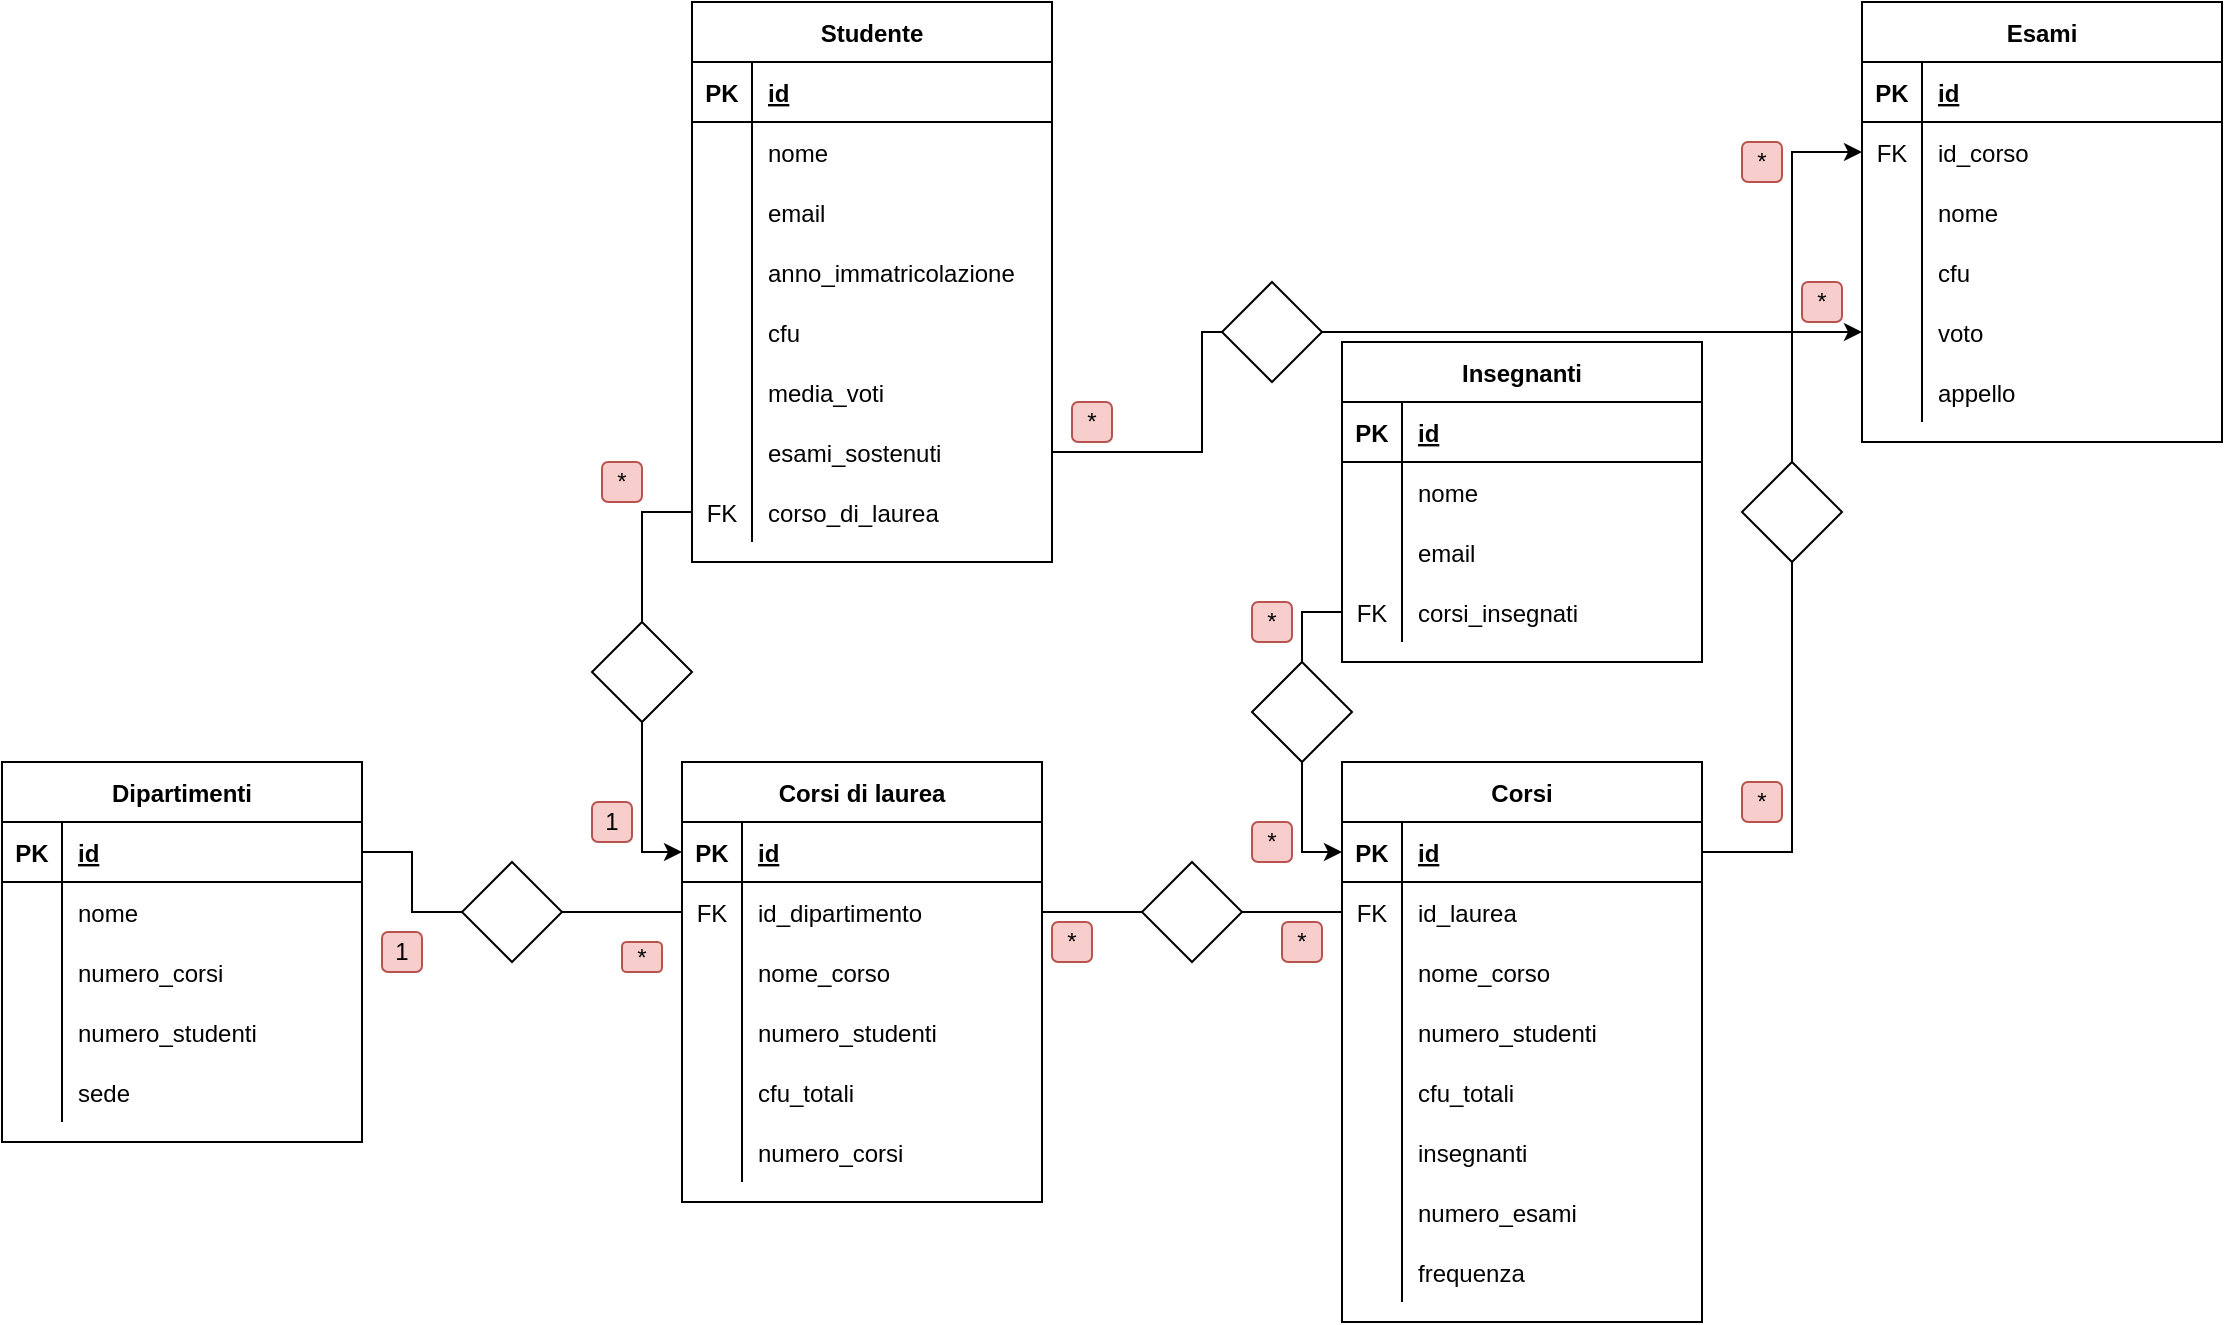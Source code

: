 <mxfile version="14.6.13" type="device"><diagram id="R2lEEEUBdFMjLlhIrx00" name="Page-1"><mxGraphModel dx="2066" dy="1265" grid="1" gridSize="10" guides="1" tooltips="1" connect="1" arrows="1" fold="1" page="1" pageScale="1" pageWidth="1169" pageHeight="827" math="0" shadow="0" extFonts="Permanent Marker^https://fonts.googleapis.com/css?family=Permanent+Marker"><root><mxCell id="0"/><mxCell id="1" parent="0"/><mxCell id="uFC1bLopM9j3hUuW_QKF-1" value="Dipartimenti" style="shape=table;startSize=30;container=1;collapsible=1;childLayout=tableLayout;fixedRows=1;rowLines=0;fontStyle=1;align=center;resizeLast=1;flipH=1;" vertex="1" parent="1"><mxGeometry x="40" y="400" width="180" height="190" as="geometry"/></mxCell><mxCell id="uFC1bLopM9j3hUuW_QKF-2" value="" style="shape=partialRectangle;collapsible=0;dropTarget=0;pointerEvents=0;fillColor=none;top=0;left=0;bottom=1;right=0;points=[[0,0.5],[1,0.5]];portConstraint=eastwest;" vertex="1" parent="uFC1bLopM9j3hUuW_QKF-1"><mxGeometry y="30" width="180" height="30" as="geometry"/></mxCell><mxCell id="uFC1bLopM9j3hUuW_QKF-3" value="PK" style="shape=partialRectangle;connectable=0;fillColor=none;top=0;left=0;bottom=0;right=0;fontStyle=1;overflow=hidden;" vertex="1" parent="uFC1bLopM9j3hUuW_QKF-2"><mxGeometry width="30" height="30" as="geometry"/></mxCell><mxCell id="uFC1bLopM9j3hUuW_QKF-4" value="id" style="shape=partialRectangle;connectable=0;fillColor=none;top=0;left=0;bottom=0;right=0;align=left;spacingLeft=6;fontStyle=5;overflow=hidden;" vertex="1" parent="uFC1bLopM9j3hUuW_QKF-2"><mxGeometry x="30" width="150" height="30" as="geometry"/></mxCell><mxCell id="uFC1bLopM9j3hUuW_QKF-5" value="" style="shape=partialRectangle;collapsible=0;dropTarget=0;pointerEvents=0;fillColor=none;top=0;left=0;bottom=0;right=0;points=[[0,0.5],[1,0.5]];portConstraint=eastwest;" vertex="1" parent="uFC1bLopM9j3hUuW_QKF-1"><mxGeometry y="60" width="180" height="30" as="geometry"/></mxCell><mxCell id="uFC1bLopM9j3hUuW_QKF-6" value="" style="shape=partialRectangle;connectable=0;fillColor=none;top=0;left=0;bottom=0;right=0;editable=1;overflow=hidden;" vertex="1" parent="uFC1bLopM9j3hUuW_QKF-5"><mxGeometry width="30" height="30" as="geometry"/></mxCell><mxCell id="uFC1bLopM9j3hUuW_QKF-7" value="nome" style="shape=partialRectangle;connectable=0;fillColor=none;top=0;left=0;bottom=0;right=0;align=left;spacingLeft=6;overflow=hidden;" vertex="1" parent="uFC1bLopM9j3hUuW_QKF-5"><mxGeometry x="30" width="150" height="30" as="geometry"/></mxCell><mxCell id="uFC1bLopM9j3hUuW_QKF-8" value="" style="shape=partialRectangle;collapsible=0;dropTarget=0;pointerEvents=0;fillColor=none;top=0;left=0;bottom=0;right=0;points=[[0,0.5],[1,0.5]];portConstraint=eastwest;" vertex="1" parent="uFC1bLopM9j3hUuW_QKF-1"><mxGeometry y="90" width="180" height="30" as="geometry"/></mxCell><mxCell id="uFC1bLopM9j3hUuW_QKF-9" value="" style="shape=partialRectangle;connectable=0;fillColor=none;top=0;left=0;bottom=0;right=0;editable=1;overflow=hidden;" vertex="1" parent="uFC1bLopM9j3hUuW_QKF-8"><mxGeometry width="30" height="30" as="geometry"/></mxCell><mxCell id="uFC1bLopM9j3hUuW_QKF-10" value="numero_corsi" style="shape=partialRectangle;connectable=0;fillColor=none;top=0;left=0;bottom=0;right=0;align=left;spacingLeft=6;overflow=hidden;" vertex="1" parent="uFC1bLopM9j3hUuW_QKF-8"><mxGeometry x="30" width="150" height="30" as="geometry"/></mxCell><mxCell id="uFC1bLopM9j3hUuW_QKF-11" value="" style="shape=partialRectangle;collapsible=0;dropTarget=0;pointerEvents=0;fillColor=none;top=0;left=0;bottom=0;right=0;points=[[0,0.5],[1,0.5]];portConstraint=eastwest;" vertex="1" parent="uFC1bLopM9j3hUuW_QKF-1"><mxGeometry y="120" width="180" height="30" as="geometry"/></mxCell><mxCell id="uFC1bLopM9j3hUuW_QKF-12" value="" style="shape=partialRectangle;connectable=0;fillColor=none;top=0;left=0;bottom=0;right=0;editable=1;overflow=hidden;" vertex="1" parent="uFC1bLopM9j3hUuW_QKF-11"><mxGeometry width="30" height="30" as="geometry"/></mxCell><mxCell id="uFC1bLopM9j3hUuW_QKF-13" value="numero_studenti" style="shape=partialRectangle;connectable=0;fillColor=none;top=0;left=0;bottom=0;right=0;align=left;spacingLeft=6;overflow=hidden;" vertex="1" parent="uFC1bLopM9j3hUuW_QKF-11"><mxGeometry x="30" width="150" height="30" as="geometry"/></mxCell><mxCell id="uFC1bLopM9j3hUuW_QKF-43" value="" style="shape=partialRectangle;collapsible=0;dropTarget=0;pointerEvents=0;fillColor=none;top=0;left=0;bottom=0;right=0;points=[[0,0.5],[1,0.5]];portConstraint=eastwest;" vertex="1" parent="uFC1bLopM9j3hUuW_QKF-1"><mxGeometry y="150" width="180" height="30" as="geometry"/></mxCell><mxCell id="uFC1bLopM9j3hUuW_QKF-44" value="" style="shape=partialRectangle;connectable=0;fillColor=none;top=0;left=0;bottom=0;right=0;editable=1;overflow=hidden;" vertex="1" parent="uFC1bLopM9j3hUuW_QKF-43"><mxGeometry width="30" height="30" as="geometry"/></mxCell><mxCell id="uFC1bLopM9j3hUuW_QKF-45" value="sede" style="shape=partialRectangle;connectable=0;fillColor=none;top=0;left=0;bottom=0;right=0;align=left;spacingLeft=6;overflow=hidden;" vertex="1" parent="uFC1bLopM9j3hUuW_QKF-43"><mxGeometry x="30" width="150" height="30" as="geometry"/></mxCell><mxCell id="uFC1bLopM9j3hUuW_QKF-14" value="Corsi di laurea" style="shape=table;startSize=30;container=1;collapsible=1;childLayout=tableLayout;fixedRows=1;rowLines=0;fontStyle=1;align=center;resizeLast=1;" vertex="1" parent="1"><mxGeometry x="380" y="400" width="180" height="220" as="geometry"/></mxCell><mxCell id="uFC1bLopM9j3hUuW_QKF-15" value="" style="shape=partialRectangle;collapsible=0;dropTarget=0;pointerEvents=0;fillColor=none;top=0;left=0;bottom=1;right=0;points=[[0,0.5],[1,0.5]];portConstraint=eastwest;" vertex="1" parent="uFC1bLopM9j3hUuW_QKF-14"><mxGeometry y="30" width="180" height="30" as="geometry"/></mxCell><mxCell id="uFC1bLopM9j3hUuW_QKF-16" value="PK" style="shape=partialRectangle;connectable=0;fillColor=none;top=0;left=0;bottom=0;right=0;fontStyle=1;overflow=hidden;" vertex="1" parent="uFC1bLopM9j3hUuW_QKF-15"><mxGeometry width="30" height="30" as="geometry"/></mxCell><mxCell id="uFC1bLopM9j3hUuW_QKF-17" value="id" style="shape=partialRectangle;connectable=0;fillColor=none;top=0;left=0;bottom=0;right=0;align=left;spacingLeft=6;fontStyle=5;overflow=hidden;" vertex="1" parent="uFC1bLopM9j3hUuW_QKF-15"><mxGeometry x="30" width="150" height="30" as="geometry"/></mxCell><mxCell id="uFC1bLopM9j3hUuW_QKF-18" value="" style="shape=partialRectangle;collapsible=0;dropTarget=0;pointerEvents=0;fillColor=none;top=0;left=0;bottom=0;right=0;points=[[0,0.5],[1,0.5]];portConstraint=eastwest;" vertex="1" parent="uFC1bLopM9j3hUuW_QKF-14"><mxGeometry y="60" width="180" height="30" as="geometry"/></mxCell><mxCell id="uFC1bLopM9j3hUuW_QKF-19" value="FK" style="shape=partialRectangle;connectable=0;fillColor=none;top=0;left=0;bottom=0;right=0;editable=1;overflow=hidden;" vertex="1" parent="uFC1bLopM9j3hUuW_QKF-18"><mxGeometry width="30" height="30" as="geometry"/></mxCell><mxCell id="uFC1bLopM9j3hUuW_QKF-20" value="id_dipartimento" style="shape=partialRectangle;connectable=0;fillColor=none;top=0;left=0;bottom=0;right=0;align=left;spacingLeft=6;overflow=hidden;" vertex="1" parent="uFC1bLopM9j3hUuW_QKF-18"><mxGeometry x="30" width="150" height="30" as="geometry"/></mxCell><mxCell id="uFC1bLopM9j3hUuW_QKF-21" value="" style="shape=partialRectangle;collapsible=0;dropTarget=0;pointerEvents=0;fillColor=none;top=0;left=0;bottom=0;right=0;points=[[0,0.5],[1,0.5]];portConstraint=eastwest;" vertex="1" parent="uFC1bLopM9j3hUuW_QKF-14"><mxGeometry y="90" width="180" height="30" as="geometry"/></mxCell><mxCell id="uFC1bLopM9j3hUuW_QKF-22" value="" style="shape=partialRectangle;connectable=0;fillColor=none;top=0;left=0;bottom=0;right=0;editable=1;overflow=hidden;" vertex="1" parent="uFC1bLopM9j3hUuW_QKF-21"><mxGeometry width="30" height="30" as="geometry"/></mxCell><mxCell id="uFC1bLopM9j3hUuW_QKF-23" value="nome_corso" style="shape=partialRectangle;connectable=0;fillColor=none;top=0;left=0;bottom=0;right=0;align=left;spacingLeft=6;overflow=hidden;" vertex="1" parent="uFC1bLopM9j3hUuW_QKF-21"><mxGeometry x="30" width="150" height="30" as="geometry"/></mxCell><mxCell id="uFC1bLopM9j3hUuW_QKF-24" value="" style="shape=partialRectangle;collapsible=0;dropTarget=0;pointerEvents=0;fillColor=none;top=0;left=0;bottom=0;right=0;points=[[0,0.5],[1,0.5]];portConstraint=eastwest;" vertex="1" parent="uFC1bLopM9j3hUuW_QKF-14"><mxGeometry y="120" width="180" height="30" as="geometry"/></mxCell><mxCell id="uFC1bLopM9j3hUuW_QKF-25" value="" style="shape=partialRectangle;connectable=0;fillColor=none;top=0;left=0;bottom=0;right=0;editable=1;overflow=hidden;" vertex="1" parent="uFC1bLopM9j3hUuW_QKF-24"><mxGeometry width="30" height="30" as="geometry"/></mxCell><mxCell id="uFC1bLopM9j3hUuW_QKF-26" value="numero_studenti" style="shape=partialRectangle;connectable=0;fillColor=none;top=0;left=0;bottom=0;right=0;align=left;spacingLeft=6;overflow=hidden;" vertex="1" parent="uFC1bLopM9j3hUuW_QKF-24"><mxGeometry x="30" width="150" height="30" as="geometry"/></mxCell><mxCell id="uFC1bLopM9j3hUuW_QKF-46" value="" style="shape=partialRectangle;collapsible=0;dropTarget=0;pointerEvents=0;fillColor=none;top=0;left=0;bottom=0;right=0;points=[[0,0.5],[1,0.5]];portConstraint=eastwest;" vertex="1" parent="uFC1bLopM9j3hUuW_QKF-14"><mxGeometry y="150" width="180" height="30" as="geometry"/></mxCell><mxCell id="uFC1bLopM9j3hUuW_QKF-47" value="" style="shape=partialRectangle;connectable=0;fillColor=none;top=0;left=0;bottom=0;right=0;editable=1;overflow=hidden;" vertex="1" parent="uFC1bLopM9j3hUuW_QKF-46"><mxGeometry width="30" height="30" as="geometry"/></mxCell><mxCell id="uFC1bLopM9j3hUuW_QKF-48" value="cfu_totali" style="shape=partialRectangle;connectable=0;fillColor=none;top=0;left=0;bottom=0;right=0;align=left;spacingLeft=6;overflow=hidden;" vertex="1" parent="uFC1bLopM9j3hUuW_QKF-46"><mxGeometry x="30" width="150" height="30" as="geometry"/></mxCell><mxCell id="uFC1bLopM9j3hUuW_QKF-49" value="" style="shape=partialRectangle;collapsible=0;dropTarget=0;pointerEvents=0;fillColor=none;top=0;left=0;bottom=0;right=0;points=[[0,0.5],[1,0.5]];portConstraint=eastwest;" vertex="1" parent="uFC1bLopM9j3hUuW_QKF-14"><mxGeometry y="180" width="180" height="30" as="geometry"/></mxCell><mxCell id="uFC1bLopM9j3hUuW_QKF-50" value="" style="shape=partialRectangle;connectable=0;fillColor=none;top=0;left=0;bottom=0;right=0;editable=1;overflow=hidden;" vertex="1" parent="uFC1bLopM9j3hUuW_QKF-49"><mxGeometry width="30" height="30" as="geometry"/></mxCell><mxCell id="uFC1bLopM9j3hUuW_QKF-51" value="numero_corsi" style="shape=partialRectangle;connectable=0;fillColor=none;top=0;left=0;bottom=0;right=0;align=left;spacingLeft=6;overflow=hidden;" vertex="1" parent="uFC1bLopM9j3hUuW_QKF-49"><mxGeometry x="30" width="150" height="30" as="geometry"/></mxCell><mxCell id="uFC1bLopM9j3hUuW_QKF-53" value="" style="rhombus;whiteSpace=wrap;html=1;" vertex="1" parent="1"><mxGeometry x="270" y="450" width="50" height="50" as="geometry"/></mxCell><mxCell id="uFC1bLopM9j3hUuW_QKF-54" value="" style="edgeStyle=orthogonalEdgeStyle;rounded=0;orthogonalLoop=1;jettySize=auto;html=1;entryX=0;entryY=0.5;entryDx=0;entryDy=0;endArrow=none;" edge="1" parent="1" source="uFC1bLopM9j3hUuW_QKF-2" target="uFC1bLopM9j3hUuW_QKF-53"><mxGeometry relative="1" as="geometry"><mxPoint x="220" y="445" as="sourcePoint"/><mxPoint x="380" y="475" as="targetPoint"/></mxGeometry></mxCell><mxCell id="uFC1bLopM9j3hUuW_QKF-55" value="1" style="rounded=1;whiteSpace=wrap;html=1;fillColor=#f8cecc;strokeColor=#b85450;" vertex="1" parent="1"><mxGeometry x="230" y="485" width="20" height="20" as="geometry"/></mxCell><mxCell id="uFC1bLopM9j3hUuW_QKF-56" value="*" style="rounded=1;whiteSpace=wrap;html=1;fillColor=#f8cecc;strokeColor=#b85450;" vertex="1" parent="1"><mxGeometry x="350" y="490" width="20" height="15" as="geometry"/></mxCell><mxCell id="uFC1bLopM9j3hUuW_QKF-59" value="" style="endArrow=none;html=1;entryX=0;entryY=0.5;entryDx=0;entryDy=0;" edge="1" parent="1" source="uFC1bLopM9j3hUuW_QKF-53" target="uFC1bLopM9j3hUuW_QKF-18"><mxGeometry width="50" height="50" relative="1" as="geometry"><mxPoint x="320" y="530" as="sourcePoint"/><mxPoint x="370" y="480" as="targetPoint"/></mxGeometry></mxCell><mxCell id="uFC1bLopM9j3hUuW_QKF-62" value="Corsi" style="shape=table;startSize=30;container=1;collapsible=1;childLayout=tableLayout;fixedRows=1;rowLines=0;fontStyle=1;align=center;resizeLast=1;" vertex="1" parent="1"><mxGeometry x="710" y="400" width="180" height="280" as="geometry"/></mxCell><mxCell id="uFC1bLopM9j3hUuW_QKF-63" value="" style="shape=partialRectangle;collapsible=0;dropTarget=0;pointerEvents=0;fillColor=none;top=0;left=0;bottom=1;right=0;points=[[0,0.5],[1,0.5]];portConstraint=eastwest;" vertex="1" parent="uFC1bLopM9j3hUuW_QKF-62"><mxGeometry y="30" width="180" height="30" as="geometry"/></mxCell><mxCell id="uFC1bLopM9j3hUuW_QKF-64" value="PK" style="shape=partialRectangle;connectable=0;fillColor=none;top=0;left=0;bottom=0;right=0;fontStyle=1;overflow=hidden;" vertex="1" parent="uFC1bLopM9j3hUuW_QKF-63"><mxGeometry width="30" height="30" as="geometry"/></mxCell><mxCell id="uFC1bLopM9j3hUuW_QKF-65" value="id" style="shape=partialRectangle;connectable=0;fillColor=none;top=0;left=0;bottom=0;right=0;align=left;spacingLeft=6;fontStyle=5;overflow=hidden;" vertex="1" parent="uFC1bLopM9j3hUuW_QKF-63"><mxGeometry x="30" width="150" height="30" as="geometry"/></mxCell><mxCell id="uFC1bLopM9j3hUuW_QKF-66" value="" style="shape=partialRectangle;collapsible=0;dropTarget=0;pointerEvents=0;fillColor=none;top=0;left=0;bottom=0;right=0;points=[[0,0.5],[1,0.5]];portConstraint=eastwest;" vertex="1" parent="uFC1bLopM9j3hUuW_QKF-62"><mxGeometry y="60" width="180" height="30" as="geometry"/></mxCell><mxCell id="uFC1bLopM9j3hUuW_QKF-67" value="FK" style="shape=partialRectangle;connectable=0;fillColor=none;top=0;left=0;bottom=0;right=0;editable=1;overflow=hidden;" vertex="1" parent="uFC1bLopM9j3hUuW_QKF-66"><mxGeometry width="30" height="30" as="geometry"/></mxCell><mxCell id="uFC1bLopM9j3hUuW_QKF-68" value="id_laurea" style="shape=partialRectangle;connectable=0;fillColor=none;top=0;left=0;bottom=0;right=0;align=left;spacingLeft=6;overflow=hidden;" vertex="1" parent="uFC1bLopM9j3hUuW_QKF-66"><mxGeometry x="30" width="150" height="30" as="geometry"/></mxCell><mxCell id="uFC1bLopM9j3hUuW_QKF-69" value="" style="shape=partialRectangle;collapsible=0;dropTarget=0;pointerEvents=0;fillColor=none;top=0;left=0;bottom=0;right=0;points=[[0,0.5],[1,0.5]];portConstraint=eastwest;" vertex="1" parent="uFC1bLopM9j3hUuW_QKF-62"><mxGeometry y="90" width="180" height="30" as="geometry"/></mxCell><mxCell id="uFC1bLopM9j3hUuW_QKF-70" value="" style="shape=partialRectangle;connectable=0;fillColor=none;top=0;left=0;bottom=0;right=0;editable=1;overflow=hidden;" vertex="1" parent="uFC1bLopM9j3hUuW_QKF-69"><mxGeometry width="30" height="30" as="geometry"/></mxCell><mxCell id="uFC1bLopM9j3hUuW_QKF-71" value="nome_corso" style="shape=partialRectangle;connectable=0;fillColor=none;top=0;left=0;bottom=0;right=0;align=left;spacingLeft=6;overflow=hidden;" vertex="1" parent="uFC1bLopM9j3hUuW_QKF-69"><mxGeometry x="30" width="150" height="30" as="geometry"/></mxCell><mxCell id="uFC1bLopM9j3hUuW_QKF-72" value="" style="shape=partialRectangle;collapsible=0;dropTarget=0;pointerEvents=0;fillColor=none;top=0;left=0;bottom=0;right=0;points=[[0,0.5],[1,0.5]];portConstraint=eastwest;" vertex="1" parent="uFC1bLopM9j3hUuW_QKF-62"><mxGeometry y="120" width="180" height="30" as="geometry"/></mxCell><mxCell id="uFC1bLopM9j3hUuW_QKF-73" value="" style="shape=partialRectangle;connectable=0;fillColor=none;top=0;left=0;bottom=0;right=0;editable=1;overflow=hidden;" vertex="1" parent="uFC1bLopM9j3hUuW_QKF-72"><mxGeometry width="30" height="30" as="geometry"/></mxCell><mxCell id="uFC1bLopM9j3hUuW_QKF-74" value="numero_studenti" style="shape=partialRectangle;connectable=0;fillColor=none;top=0;left=0;bottom=0;right=0;align=left;spacingLeft=6;overflow=hidden;" vertex="1" parent="uFC1bLopM9j3hUuW_QKF-72"><mxGeometry x="30" width="150" height="30" as="geometry"/></mxCell><mxCell id="uFC1bLopM9j3hUuW_QKF-75" value="" style="shape=partialRectangle;collapsible=0;dropTarget=0;pointerEvents=0;fillColor=none;top=0;left=0;bottom=0;right=0;points=[[0,0.5],[1,0.5]];portConstraint=eastwest;" vertex="1" parent="uFC1bLopM9j3hUuW_QKF-62"><mxGeometry y="150" width="180" height="30" as="geometry"/></mxCell><mxCell id="uFC1bLopM9j3hUuW_QKF-76" value="" style="shape=partialRectangle;connectable=0;fillColor=none;top=0;left=0;bottom=0;right=0;editable=1;overflow=hidden;" vertex="1" parent="uFC1bLopM9j3hUuW_QKF-75"><mxGeometry width="30" height="30" as="geometry"/></mxCell><mxCell id="uFC1bLopM9j3hUuW_QKF-77" value="cfu_totali" style="shape=partialRectangle;connectable=0;fillColor=none;top=0;left=0;bottom=0;right=0;align=left;spacingLeft=6;overflow=hidden;" vertex="1" parent="uFC1bLopM9j3hUuW_QKF-75"><mxGeometry x="30" width="150" height="30" as="geometry"/></mxCell><mxCell id="uFC1bLopM9j3hUuW_QKF-81" value="" style="shape=partialRectangle;collapsible=0;dropTarget=0;pointerEvents=0;fillColor=none;top=0;left=0;bottom=0;right=0;points=[[0,0.5],[1,0.5]];portConstraint=eastwest;" vertex="1" parent="uFC1bLopM9j3hUuW_QKF-62"><mxGeometry y="180" width="180" height="30" as="geometry"/></mxCell><mxCell id="uFC1bLopM9j3hUuW_QKF-82" value="" style="shape=partialRectangle;connectable=0;fillColor=none;top=0;left=0;bottom=0;right=0;editable=1;overflow=hidden;" vertex="1" parent="uFC1bLopM9j3hUuW_QKF-81"><mxGeometry width="30" height="30" as="geometry"/></mxCell><mxCell id="uFC1bLopM9j3hUuW_QKF-83" value="insegnanti" style="shape=partialRectangle;connectable=0;fillColor=none;top=0;left=0;bottom=0;right=0;align=left;spacingLeft=6;overflow=hidden;" vertex="1" parent="uFC1bLopM9j3hUuW_QKF-81"><mxGeometry x="30" width="150" height="30" as="geometry"/></mxCell><mxCell id="uFC1bLopM9j3hUuW_QKF-84" value="" style="shape=partialRectangle;collapsible=0;dropTarget=0;pointerEvents=0;fillColor=none;top=0;left=0;bottom=0;right=0;points=[[0,0.5],[1,0.5]];portConstraint=eastwest;" vertex="1" parent="uFC1bLopM9j3hUuW_QKF-62"><mxGeometry y="210" width="180" height="30" as="geometry"/></mxCell><mxCell id="uFC1bLopM9j3hUuW_QKF-85" value="" style="shape=partialRectangle;connectable=0;fillColor=none;top=0;left=0;bottom=0;right=0;editable=1;overflow=hidden;" vertex="1" parent="uFC1bLopM9j3hUuW_QKF-84"><mxGeometry width="30" height="30" as="geometry"/></mxCell><mxCell id="uFC1bLopM9j3hUuW_QKF-86" value="numero_esami" style="shape=partialRectangle;connectable=0;fillColor=none;top=0;left=0;bottom=0;right=0;align=left;spacingLeft=6;overflow=hidden;" vertex="1" parent="uFC1bLopM9j3hUuW_QKF-84"><mxGeometry x="30" width="150" height="30" as="geometry"/></mxCell><mxCell id="uFC1bLopM9j3hUuW_QKF-87" value="" style="shape=partialRectangle;collapsible=0;dropTarget=0;pointerEvents=0;fillColor=none;top=0;left=0;bottom=0;right=0;points=[[0,0.5],[1,0.5]];portConstraint=eastwest;" vertex="1" parent="uFC1bLopM9j3hUuW_QKF-62"><mxGeometry y="240" width="180" height="30" as="geometry"/></mxCell><mxCell id="uFC1bLopM9j3hUuW_QKF-88" value="" style="shape=partialRectangle;connectable=0;fillColor=none;top=0;left=0;bottom=0;right=0;editable=1;overflow=hidden;" vertex="1" parent="uFC1bLopM9j3hUuW_QKF-87"><mxGeometry width="30" height="30" as="geometry"/></mxCell><mxCell id="uFC1bLopM9j3hUuW_QKF-89" value="frequenza" style="shape=partialRectangle;connectable=0;fillColor=none;top=0;left=0;bottom=0;right=0;align=left;spacingLeft=6;overflow=hidden;" vertex="1" parent="uFC1bLopM9j3hUuW_QKF-87"><mxGeometry x="30" width="150" height="30" as="geometry"/></mxCell><mxCell id="uFC1bLopM9j3hUuW_QKF-94" value="" style="endArrow=none;html=1;entryX=0;entryY=0.5;entryDx=0;entryDy=0;exitX=1;exitY=0.5;exitDx=0;exitDy=0;startArrow=none;" edge="1" parent="1" source="uFC1bLopM9j3hUuW_QKF-93" target="uFC1bLopM9j3hUuW_QKF-66"><mxGeometry width="50" height="50" relative="1" as="geometry"><mxPoint x="560" y="480" as="sourcePoint"/><mxPoint x="610" y="430" as="targetPoint"/></mxGeometry></mxCell><mxCell id="uFC1bLopM9j3hUuW_QKF-93" value="" style="rhombus;whiteSpace=wrap;html=1;" vertex="1" parent="1"><mxGeometry x="610" y="450" width="50" height="50" as="geometry"/></mxCell><mxCell id="uFC1bLopM9j3hUuW_QKF-95" value="" style="endArrow=none;html=1;entryX=0;entryY=0.5;entryDx=0;entryDy=0;exitX=1;exitY=0.5;exitDx=0;exitDy=0;" edge="1" parent="1" source="uFC1bLopM9j3hUuW_QKF-18" target="uFC1bLopM9j3hUuW_QKF-93"><mxGeometry width="50" height="50" relative="1" as="geometry"><mxPoint x="560" y="475" as="sourcePoint"/><mxPoint x="710" y="475" as="targetPoint"/></mxGeometry></mxCell><mxCell id="uFC1bLopM9j3hUuW_QKF-97" value="*" style="rounded=1;whiteSpace=wrap;html=1;fillColor=#f8cecc;strokeColor=#b85450;" vertex="1" parent="1"><mxGeometry x="680" y="480" width="20" height="20" as="geometry"/></mxCell><mxCell id="uFC1bLopM9j3hUuW_QKF-99" value="*" style="rounded=1;whiteSpace=wrap;html=1;fillColor=#f8cecc;strokeColor=#b85450;" vertex="1" parent="1"><mxGeometry x="565" y="480" width="20" height="20" as="geometry"/></mxCell><mxCell id="uFC1bLopM9j3hUuW_QKF-100" value="Studente" style="shape=table;startSize=30;container=1;collapsible=1;childLayout=tableLayout;fixedRows=1;rowLines=0;fontStyle=1;align=center;resizeLast=1;rounded=1;arcSize=0;" vertex="1" parent="1"><mxGeometry x="385" y="20" width="180" height="280" as="geometry"/></mxCell><mxCell id="uFC1bLopM9j3hUuW_QKF-101" value="" style="shape=partialRectangle;collapsible=0;dropTarget=0;pointerEvents=0;fillColor=none;top=0;left=0;bottom=1;right=0;points=[[0,0.5],[1,0.5]];portConstraint=eastwest;" vertex="1" parent="uFC1bLopM9j3hUuW_QKF-100"><mxGeometry y="30" width="180" height="30" as="geometry"/></mxCell><mxCell id="uFC1bLopM9j3hUuW_QKF-102" value="PK" style="shape=partialRectangle;connectable=0;fillColor=none;top=0;left=0;bottom=0;right=0;fontStyle=1;overflow=hidden;" vertex="1" parent="uFC1bLopM9j3hUuW_QKF-101"><mxGeometry width="30" height="30" as="geometry"/></mxCell><mxCell id="uFC1bLopM9j3hUuW_QKF-103" value="id" style="shape=partialRectangle;connectable=0;fillColor=none;top=0;left=0;bottom=0;right=0;align=left;spacingLeft=6;fontStyle=5;overflow=hidden;" vertex="1" parent="uFC1bLopM9j3hUuW_QKF-101"><mxGeometry x="30" width="150" height="30" as="geometry"/></mxCell><mxCell id="uFC1bLopM9j3hUuW_QKF-104" value="" style="shape=partialRectangle;collapsible=0;dropTarget=0;pointerEvents=0;fillColor=none;top=0;left=0;bottom=0;right=0;points=[[0,0.5],[1,0.5]];portConstraint=eastwest;" vertex="1" parent="uFC1bLopM9j3hUuW_QKF-100"><mxGeometry y="60" width="180" height="30" as="geometry"/></mxCell><mxCell id="uFC1bLopM9j3hUuW_QKF-105" value="" style="shape=partialRectangle;connectable=0;fillColor=none;top=0;left=0;bottom=0;right=0;editable=1;overflow=hidden;" vertex="1" parent="uFC1bLopM9j3hUuW_QKF-104"><mxGeometry width="30" height="30" as="geometry"/></mxCell><mxCell id="uFC1bLopM9j3hUuW_QKF-106" value="nome" style="shape=partialRectangle;connectable=0;fillColor=none;top=0;left=0;bottom=0;right=0;align=left;spacingLeft=6;overflow=hidden;" vertex="1" parent="uFC1bLopM9j3hUuW_QKF-104"><mxGeometry x="30" width="150" height="30" as="geometry"/></mxCell><mxCell id="uFC1bLopM9j3hUuW_QKF-120" value="" style="shape=partialRectangle;collapsible=0;dropTarget=0;pointerEvents=0;fillColor=none;top=0;left=0;bottom=0;right=0;points=[[0,0.5],[1,0.5]];portConstraint=eastwest;" vertex="1" parent="uFC1bLopM9j3hUuW_QKF-100"><mxGeometry y="90" width="180" height="30" as="geometry"/></mxCell><mxCell id="uFC1bLopM9j3hUuW_QKF-121" value="" style="shape=partialRectangle;connectable=0;fillColor=none;top=0;left=0;bottom=0;right=0;editable=1;overflow=hidden;" vertex="1" parent="uFC1bLopM9j3hUuW_QKF-120"><mxGeometry width="30" height="30" as="geometry"/></mxCell><mxCell id="uFC1bLopM9j3hUuW_QKF-122" value="email" style="shape=partialRectangle;connectable=0;fillColor=none;top=0;left=0;bottom=0;right=0;align=left;spacingLeft=6;overflow=hidden;" vertex="1" parent="uFC1bLopM9j3hUuW_QKF-120"><mxGeometry x="30" width="150" height="30" as="geometry"/></mxCell><mxCell id="uFC1bLopM9j3hUuW_QKF-107" value="" style="shape=partialRectangle;collapsible=0;dropTarget=0;pointerEvents=0;fillColor=none;top=0;left=0;bottom=0;right=0;points=[[0,0.5],[1,0.5]];portConstraint=eastwest;" vertex="1" parent="uFC1bLopM9j3hUuW_QKF-100"><mxGeometry y="120" width="180" height="30" as="geometry"/></mxCell><mxCell id="uFC1bLopM9j3hUuW_QKF-108" value="" style="shape=partialRectangle;connectable=0;fillColor=none;top=0;left=0;bottom=0;right=0;editable=1;overflow=hidden;" vertex="1" parent="uFC1bLopM9j3hUuW_QKF-107"><mxGeometry width="30" height="30" as="geometry"/></mxCell><mxCell id="uFC1bLopM9j3hUuW_QKF-109" value="anno_immatricolazione" style="shape=partialRectangle;connectable=0;fillColor=none;top=0;left=0;bottom=0;right=0;align=left;spacingLeft=6;overflow=hidden;" vertex="1" parent="uFC1bLopM9j3hUuW_QKF-107"><mxGeometry x="30" width="150" height="30" as="geometry"/></mxCell><mxCell id="uFC1bLopM9j3hUuW_QKF-110" value="" style="shape=partialRectangle;collapsible=0;dropTarget=0;pointerEvents=0;fillColor=none;top=0;left=0;bottom=0;right=0;points=[[0,0.5],[1,0.5]];portConstraint=eastwest;" vertex="1" parent="uFC1bLopM9j3hUuW_QKF-100"><mxGeometry y="150" width="180" height="30" as="geometry"/></mxCell><mxCell id="uFC1bLopM9j3hUuW_QKF-111" value="" style="shape=partialRectangle;connectable=0;fillColor=none;top=0;left=0;bottom=0;right=0;editable=1;overflow=hidden;" vertex="1" parent="uFC1bLopM9j3hUuW_QKF-110"><mxGeometry width="30" height="30" as="geometry"/></mxCell><mxCell id="uFC1bLopM9j3hUuW_QKF-112" value="cfu" style="shape=partialRectangle;connectable=0;fillColor=none;top=0;left=0;bottom=0;right=0;align=left;spacingLeft=6;overflow=hidden;" vertex="1" parent="uFC1bLopM9j3hUuW_QKF-110"><mxGeometry x="30" width="150" height="30" as="geometry"/></mxCell><mxCell id="uFC1bLopM9j3hUuW_QKF-114" value="" style="shape=partialRectangle;collapsible=0;dropTarget=0;pointerEvents=0;fillColor=none;top=0;left=0;bottom=0;right=0;points=[[0,0.5],[1,0.5]];portConstraint=eastwest;" vertex="1" parent="uFC1bLopM9j3hUuW_QKF-100"><mxGeometry y="180" width="180" height="30" as="geometry"/></mxCell><mxCell id="uFC1bLopM9j3hUuW_QKF-115" value="" style="shape=partialRectangle;connectable=0;fillColor=none;top=0;left=0;bottom=0;right=0;editable=1;overflow=hidden;" vertex="1" parent="uFC1bLopM9j3hUuW_QKF-114"><mxGeometry width="30" height="30" as="geometry"/></mxCell><mxCell id="uFC1bLopM9j3hUuW_QKF-116" value="media_voti" style="shape=partialRectangle;connectable=0;fillColor=none;top=0;left=0;bottom=0;right=0;align=left;spacingLeft=6;overflow=hidden;" vertex="1" parent="uFC1bLopM9j3hUuW_QKF-114"><mxGeometry x="30" width="150" height="30" as="geometry"/></mxCell><mxCell id="uFC1bLopM9j3hUuW_QKF-117" value="" style="shape=partialRectangle;collapsible=0;dropTarget=0;pointerEvents=0;fillColor=none;top=0;left=0;bottom=0;right=0;points=[[0,0.5],[1,0.5]];portConstraint=eastwest;" vertex="1" parent="uFC1bLopM9j3hUuW_QKF-100"><mxGeometry y="210" width="180" height="30" as="geometry"/></mxCell><mxCell id="uFC1bLopM9j3hUuW_QKF-118" value="" style="shape=partialRectangle;connectable=0;fillColor=none;top=0;left=0;bottom=0;right=0;editable=1;overflow=hidden;" vertex="1" parent="uFC1bLopM9j3hUuW_QKF-117"><mxGeometry width="30" height="30" as="geometry"/></mxCell><mxCell id="uFC1bLopM9j3hUuW_QKF-119" value="esami_sostenuti" style="shape=partialRectangle;connectable=0;fillColor=none;top=0;left=0;bottom=0;right=0;align=left;spacingLeft=6;overflow=hidden;" vertex="1" parent="uFC1bLopM9j3hUuW_QKF-117"><mxGeometry x="30" width="150" height="30" as="geometry"/></mxCell><mxCell id="uFC1bLopM9j3hUuW_QKF-123" value="" style="shape=partialRectangle;collapsible=0;dropTarget=0;pointerEvents=0;fillColor=none;top=0;left=0;bottom=0;right=0;points=[[0,0.5],[1,0.5]];portConstraint=eastwest;" vertex="1" parent="uFC1bLopM9j3hUuW_QKF-100"><mxGeometry y="240" width="180" height="30" as="geometry"/></mxCell><mxCell id="uFC1bLopM9j3hUuW_QKF-124" value="FK" style="shape=partialRectangle;connectable=0;fillColor=none;top=0;left=0;bottom=0;right=0;editable=1;overflow=hidden;" vertex="1" parent="uFC1bLopM9j3hUuW_QKF-123"><mxGeometry width="30" height="30" as="geometry"/></mxCell><mxCell id="uFC1bLopM9j3hUuW_QKF-125" value="corso_di_laurea" style="shape=partialRectangle;connectable=0;fillColor=none;top=0;left=0;bottom=0;right=0;align=left;spacingLeft=6;overflow=hidden;" vertex="1" parent="uFC1bLopM9j3hUuW_QKF-123"><mxGeometry x="30" width="150" height="30" as="geometry"/></mxCell><mxCell id="uFC1bLopM9j3hUuW_QKF-130" style="edgeStyle=orthogonalEdgeStyle;rounded=0;orthogonalLoop=1;jettySize=auto;html=1;exitX=0;exitY=0.5;exitDx=0;exitDy=0;entryX=0;entryY=0.5;entryDx=0;entryDy=0;" edge="1" parent="1" source="uFC1bLopM9j3hUuW_QKF-123" target="uFC1bLopM9j3hUuW_QKF-15"><mxGeometry relative="1" as="geometry"><mxPoint x="320" y="450" as="targetPoint"/></mxGeometry></mxCell><mxCell id="uFC1bLopM9j3hUuW_QKF-131" value="" style="rhombus;whiteSpace=wrap;html=1;" vertex="1" parent="1"><mxGeometry x="335" y="330" width="50" height="50" as="geometry"/></mxCell><mxCell id="uFC1bLopM9j3hUuW_QKF-133" value="*" style="rounded=1;whiteSpace=wrap;html=1;fillColor=#f8cecc;strokeColor=#b85450;" vertex="1" parent="1"><mxGeometry x="340" y="250" width="20" height="20" as="geometry"/></mxCell><mxCell id="uFC1bLopM9j3hUuW_QKF-134" value="1" style="rounded=1;whiteSpace=wrap;html=1;fillColor=#f8cecc;strokeColor=#b85450;" vertex="1" parent="1"><mxGeometry x="335" y="420" width="20" height="20" as="geometry"/></mxCell><mxCell id="uFC1bLopM9j3hUuW_QKF-135" value="Insegnanti" style="shape=table;startSize=30;container=1;collapsible=1;childLayout=tableLayout;fixedRows=1;rowLines=0;fontStyle=1;align=center;resizeLast=1;rounded=1;arcSize=0;" vertex="1" parent="1"><mxGeometry x="710" y="190" width="180" height="160" as="geometry"/></mxCell><mxCell id="uFC1bLopM9j3hUuW_QKF-136" value="" style="shape=partialRectangle;collapsible=0;dropTarget=0;pointerEvents=0;fillColor=none;top=0;left=0;bottom=1;right=0;points=[[0,0.5],[1,0.5]];portConstraint=eastwest;" vertex="1" parent="uFC1bLopM9j3hUuW_QKF-135"><mxGeometry y="30" width="180" height="30" as="geometry"/></mxCell><mxCell id="uFC1bLopM9j3hUuW_QKF-137" value="PK" style="shape=partialRectangle;connectable=0;fillColor=none;top=0;left=0;bottom=0;right=0;fontStyle=1;overflow=hidden;" vertex="1" parent="uFC1bLopM9j3hUuW_QKF-136"><mxGeometry width="30" height="30" as="geometry"/></mxCell><mxCell id="uFC1bLopM9j3hUuW_QKF-138" value="id" style="shape=partialRectangle;connectable=0;fillColor=none;top=0;left=0;bottom=0;right=0;align=left;spacingLeft=6;fontStyle=5;overflow=hidden;" vertex="1" parent="uFC1bLopM9j3hUuW_QKF-136"><mxGeometry x="30" width="150" height="30" as="geometry"/></mxCell><mxCell id="uFC1bLopM9j3hUuW_QKF-139" value="" style="shape=partialRectangle;collapsible=0;dropTarget=0;pointerEvents=0;fillColor=none;top=0;left=0;bottom=0;right=0;points=[[0,0.5],[1,0.5]];portConstraint=eastwest;" vertex="1" parent="uFC1bLopM9j3hUuW_QKF-135"><mxGeometry y="60" width="180" height="30" as="geometry"/></mxCell><mxCell id="uFC1bLopM9j3hUuW_QKF-140" value="" style="shape=partialRectangle;connectable=0;fillColor=none;top=0;left=0;bottom=0;right=0;editable=1;overflow=hidden;" vertex="1" parent="uFC1bLopM9j3hUuW_QKF-139"><mxGeometry width="30" height="30" as="geometry"/></mxCell><mxCell id="uFC1bLopM9j3hUuW_QKF-141" value="nome" style="shape=partialRectangle;connectable=0;fillColor=none;top=0;left=0;bottom=0;right=0;align=left;spacingLeft=6;overflow=hidden;" vertex="1" parent="uFC1bLopM9j3hUuW_QKF-139"><mxGeometry x="30" width="150" height="30" as="geometry"/></mxCell><mxCell id="uFC1bLopM9j3hUuW_QKF-142" value="" style="shape=partialRectangle;collapsible=0;dropTarget=0;pointerEvents=0;fillColor=none;top=0;left=0;bottom=0;right=0;points=[[0,0.5],[1,0.5]];portConstraint=eastwest;" vertex="1" parent="uFC1bLopM9j3hUuW_QKF-135"><mxGeometry y="90" width="180" height="30" as="geometry"/></mxCell><mxCell id="uFC1bLopM9j3hUuW_QKF-143" value="" style="shape=partialRectangle;connectable=0;fillColor=none;top=0;left=0;bottom=0;right=0;editable=1;overflow=hidden;" vertex="1" parent="uFC1bLopM9j3hUuW_QKF-142"><mxGeometry width="30" height="30" as="geometry"/></mxCell><mxCell id="uFC1bLopM9j3hUuW_QKF-144" value="email" style="shape=partialRectangle;connectable=0;fillColor=none;top=0;left=0;bottom=0;right=0;align=left;spacingLeft=6;overflow=hidden;" vertex="1" parent="uFC1bLopM9j3hUuW_QKF-142"><mxGeometry x="30" width="150" height="30" as="geometry"/></mxCell><mxCell id="uFC1bLopM9j3hUuW_QKF-145" value="" style="shape=partialRectangle;collapsible=0;dropTarget=0;pointerEvents=0;fillColor=none;top=0;left=0;bottom=0;right=0;points=[[0,0.5],[1,0.5]];portConstraint=eastwest;" vertex="1" parent="uFC1bLopM9j3hUuW_QKF-135"><mxGeometry y="120" width="180" height="30" as="geometry"/></mxCell><mxCell id="uFC1bLopM9j3hUuW_QKF-146" value="FK" style="shape=partialRectangle;connectable=0;fillColor=none;top=0;left=0;bottom=0;right=0;editable=1;overflow=hidden;" vertex="1" parent="uFC1bLopM9j3hUuW_QKF-145"><mxGeometry width="30" height="30" as="geometry"/></mxCell><mxCell id="uFC1bLopM9j3hUuW_QKF-147" value="corsi_insegnati" style="shape=partialRectangle;connectable=0;fillColor=none;top=0;left=0;bottom=0;right=0;align=left;spacingLeft=6;overflow=hidden;" vertex="1" parent="uFC1bLopM9j3hUuW_QKF-145"><mxGeometry x="30" width="150" height="30" as="geometry"/></mxCell><mxCell id="uFC1bLopM9j3hUuW_QKF-153" style="edgeStyle=orthogonalEdgeStyle;rounded=0;orthogonalLoop=1;jettySize=auto;html=1;exitX=0;exitY=0.5;exitDx=0;exitDy=0;entryX=0;entryY=0.5;entryDx=0;entryDy=0;" edge="1" parent="1" source="uFC1bLopM9j3hUuW_QKF-145" target="uFC1bLopM9j3hUuW_QKF-63"><mxGeometry relative="1" as="geometry"/></mxCell><mxCell id="uFC1bLopM9j3hUuW_QKF-154" value="" style="rhombus;whiteSpace=wrap;html=1;" vertex="1" parent="1"><mxGeometry x="665" y="350" width="50" height="50" as="geometry"/></mxCell><mxCell id="uFC1bLopM9j3hUuW_QKF-155" value="*" style="rounded=1;whiteSpace=wrap;html=1;fillColor=#f8cecc;strokeColor=#b85450;" vertex="1" parent="1"><mxGeometry x="665" y="320" width="20" height="20" as="geometry"/></mxCell><mxCell id="uFC1bLopM9j3hUuW_QKF-156" value="*" style="rounded=1;whiteSpace=wrap;html=1;fillColor=#f8cecc;strokeColor=#b85450;" vertex="1" parent="1"><mxGeometry x="665" y="430" width="20" height="20" as="geometry"/></mxCell><mxCell id="uFC1bLopM9j3hUuW_QKF-158" value="Esami" style="shape=table;startSize=30;container=1;collapsible=1;childLayout=tableLayout;fixedRows=1;rowLines=0;fontStyle=1;align=center;resizeLast=1;rounded=1;arcSize=0;" vertex="1" parent="1"><mxGeometry x="970" y="20" width="180" height="220" as="geometry"/></mxCell><mxCell id="uFC1bLopM9j3hUuW_QKF-159" value="" style="shape=partialRectangle;collapsible=0;dropTarget=0;pointerEvents=0;fillColor=none;top=0;left=0;bottom=1;right=0;points=[[0,0.5],[1,0.5]];portConstraint=eastwest;" vertex="1" parent="uFC1bLopM9j3hUuW_QKF-158"><mxGeometry y="30" width="180" height="30" as="geometry"/></mxCell><mxCell id="uFC1bLopM9j3hUuW_QKF-160" value="PK" style="shape=partialRectangle;connectable=0;fillColor=none;top=0;left=0;bottom=0;right=0;fontStyle=1;overflow=hidden;" vertex="1" parent="uFC1bLopM9j3hUuW_QKF-159"><mxGeometry width="30" height="30" as="geometry"/></mxCell><mxCell id="uFC1bLopM9j3hUuW_QKF-161" value="id" style="shape=partialRectangle;connectable=0;fillColor=none;top=0;left=0;bottom=0;right=0;align=left;spacingLeft=6;fontStyle=5;overflow=hidden;" vertex="1" parent="uFC1bLopM9j3hUuW_QKF-159"><mxGeometry x="30" width="150" height="30" as="geometry"/></mxCell><mxCell id="uFC1bLopM9j3hUuW_QKF-162" value="" style="shape=partialRectangle;collapsible=0;dropTarget=0;pointerEvents=0;fillColor=none;top=0;left=0;bottom=0;right=0;points=[[0,0.5],[1,0.5]];portConstraint=eastwest;" vertex="1" parent="uFC1bLopM9j3hUuW_QKF-158"><mxGeometry y="60" width="180" height="30" as="geometry"/></mxCell><mxCell id="uFC1bLopM9j3hUuW_QKF-163" value="FK" style="shape=partialRectangle;connectable=0;fillColor=none;top=0;left=0;bottom=0;right=0;editable=1;overflow=hidden;" vertex="1" parent="uFC1bLopM9j3hUuW_QKF-162"><mxGeometry width="30" height="30" as="geometry"/></mxCell><mxCell id="uFC1bLopM9j3hUuW_QKF-164" value="id_corso" style="shape=partialRectangle;connectable=0;fillColor=none;top=0;left=0;bottom=0;right=0;align=left;spacingLeft=6;overflow=hidden;" vertex="1" parent="uFC1bLopM9j3hUuW_QKF-162"><mxGeometry x="30" width="150" height="30" as="geometry"/></mxCell><mxCell id="uFC1bLopM9j3hUuW_QKF-165" value="" style="shape=partialRectangle;collapsible=0;dropTarget=0;pointerEvents=0;fillColor=none;top=0;left=0;bottom=0;right=0;points=[[0,0.5],[1,0.5]];portConstraint=eastwest;" vertex="1" parent="uFC1bLopM9j3hUuW_QKF-158"><mxGeometry y="90" width="180" height="30" as="geometry"/></mxCell><mxCell id="uFC1bLopM9j3hUuW_QKF-166" value="" style="shape=partialRectangle;connectable=0;fillColor=none;top=0;left=0;bottom=0;right=0;editable=1;overflow=hidden;" vertex="1" parent="uFC1bLopM9j3hUuW_QKF-165"><mxGeometry width="30" height="30" as="geometry"/></mxCell><mxCell id="uFC1bLopM9j3hUuW_QKF-167" value="nome" style="shape=partialRectangle;connectable=0;fillColor=none;top=0;left=0;bottom=0;right=0;align=left;spacingLeft=6;overflow=hidden;" vertex="1" parent="uFC1bLopM9j3hUuW_QKF-165"><mxGeometry x="30" width="150" height="30" as="geometry"/></mxCell><mxCell id="uFC1bLopM9j3hUuW_QKF-168" value="" style="shape=partialRectangle;collapsible=0;dropTarget=0;pointerEvents=0;fillColor=none;top=0;left=0;bottom=0;right=0;points=[[0,0.5],[1,0.5]];portConstraint=eastwest;" vertex="1" parent="uFC1bLopM9j3hUuW_QKF-158"><mxGeometry y="120" width="180" height="30" as="geometry"/></mxCell><mxCell id="uFC1bLopM9j3hUuW_QKF-169" value="" style="shape=partialRectangle;connectable=0;fillColor=none;top=0;left=0;bottom=0;right=0;editable=1;overflow=hidden;" vertex="1" parent="uFC1bLopM9j3hUuW_QKF-168"><mxGeometry width="30" height="30" as="geometry"/></mxCell><mxCell id="uFC1bLopM9j3hUuW_QKF-170" value="cfu" style="shape=partialRectangle;connectable=0;fillColor=none;top=0;left=0;bottom=0;right=0;align=left;spacingLeft=6;overflow=hidden;" vertex="1" parent="uFC1bLopM9j3hUuW_QKF-168"><mxGeometry x="30" width="150" height="30" as="geometry"/></mxCell><mxCell id="uFC1bLopM9j3hUuW_QKF-171" value="" style="shape=partialRectangle;collapsible=0;dropTarget=0;pointerEvents=0;fillColor=none;top=0;left=0;bottom=0;right=0;points=[[0,0.5],[1,0.5]];portConstraint=eastwest;" vertex="1" parent="uFC1bLopM9j3hUuW_QKF-158"><mxGeometry y="150" width="180" height="30" as="geometry"/></mxCell><mxCell id="uFC1bLopM9j3hUuW_QKF-172" value="" style="shape=partialRectangle;connectable=0;fillColor=none;top=0;left=0;bottom=0;right=0;editable=1;overflow=hidden;" vertex="1" parent="uFC1bLopM9j3hUuW_QKF-171"><mxGeometry width="30" height="30" as="geometry"/></mxCell><mxCell id="uFC1bLopM9j3hUuW_QKF-173" value="voto" style="shape=partialRectangle;connectable=0;fillColor=none;top=0;left=0;bottom=0;right=0;align=left;spacingLeft=6;overflow=hidden;" vertex="1" parent="uFC1bLopM9j3hUuW_QKF-171"><mxGeometry x="30" width="150" height="30" as="geometry"/></mxCell><mxCell id="uFC1bLopM9j3hUuW_QKF-174" value="" style="shape=partialRectangle;collapsible=0;dropTarget=0;pointerEvents=0;fillColor=none;top=0;left=0;bottom=0;right=0;points=[[0,0.5],[1,0.5]];portConstraint=eastwest;" vertex="1" parent="uFC1bLopM9j3hUuW_QKF-158"><mxGeometry y="180" width="180" height="30" as="geometry"/></mxCell><mxCell id="uFC1bLopM9j3hUuW_QKF-175" value="" style="shape=partialRectangle;connectable=0;fillColor=none;top=0;left=0;bottom=0;right=0;editable=1;overflow=hidden;" vertex="1" parent="uFC1bLopM9j3hUuW_QKF-174"><mxGeometry width="30" height="30" as="geometry"/></mxCell><mxCell id="uFC1bLopM9j3hUuW_QKF-176" value="appello" style="shape=partialRectangle;connectable=0;fillColor=none;top=0;left=0;bottom=0;right=0;align=left;spacingLeft=6;overflow=hidden;" vertex="1" parent="uFC1bLopM9j3hUuW_QKF-174"><mxGeometry x="30" width="150" height="30" as="geometry"/></mxCell><mxCell id="uFC1bLopM9j3hUuW_QKF-177" style="edgeStyle=orthogonalEdgeStyle;rounded=0;orthogonalLoop=1;jettySize=auto;html=1;exitX=1;exitY=0.5;exitDx=0;exitDy=0;entryX=0;entryY=0.5;entryDx=0;entryDy=0;startArrow=none;" edge="1" parent="1" source="uFC1bLopM9j3hUuW_QKF-178" target="uFC1bLopM9j3hUuW_QKF-162"><mxGeometry relative="1" as="geometry"/></mxCell><mxCell id="uFC1bLopM9j3hUuW_QKF-178" value="" style="rhombus;whiteSpace=wrap;html=1;rotation=-90;" vertex="1" parent="1"><mxGeometry x="910" y="250" width="50" height="50" as="geometry"/></mxCell><mxCell id="uFC1bLopM9j3hUuW_QKF-181" value="" style="edgeStyle=orthogonalEdgeStyle;rounded=0;orthogonalLoop=1;jettySize=auto;html=1;exitX=1;exitY=0.5;exitDx=0;exitDy=0;entryX=0;entryY=0.5;entryDx=0;entryDy=0;endArrow=none;" edge="1" parent="1" source="uFC1bLopM9j3hUuW_QKF-63" target="uFC1bLopM9j3hUuW_QKF-178"><mxGeometry relative="1" as="geometry"><mxPoint x="890" y="445" as="sourcePoint"/><mxPoint x="970" y="95" as="targetPoint"/></mxGeometry></mxCell><mxCell id="uFC1bLopM9j3hUuW_QKF-190" style="edgeStyle=orthogonalEdgeStyle;rounded=0;orthogonalLoop=1;jettySize=auto;html=1;exitX=1;exitY=0.5;exitDx=0;exitDy=0;entryX=0;entryY=0.5;entryDx=0;entryDy=0;" edge="1" parent="1" source="uFC1bLopM9j3hUuW_QKF-183" target="uFC1bLopM9j3hUuW_QKF-171"><mxGeometry relative="1" as="geometry"/></mxCell><mxCell id="uFC1bLopM9j3hUuW_QKF-183" value="" style="rhombus;whiteSpace=wrap;html=1;rotation=0;" vertex="1" parent="1"><mxGeometry x="650" y="160" width="50" height="50" as="geometry"/></mxCell><mxCell id="uFC1bLopM9j3hUuW_QKF-184" value="" style="edgeStyle=orthogonalEdgeStyle;rounded=0;orthogonalLoop=1;jettySize=auto;html=1;entryX=0;entryY=0.5;entryDx=0;entryDy=0;endArrow=none;" edge="1" parent="1" source="uFC1bLopM9j3hUuW_QKF-117" target="uFC1bLopM9j3hUuW_QKF-183"><mxGeometry relative="1" as="geometry"><mxPoint x="565" y="245" as="sourcePoint"/><mxPoint x="970" y="65" as="targetPoint"/><Array as="points"><mxPoint x="640" y="245"/></Array></mxGeometry></mxCell><mxCell id="uFC1bLopM9j3hUuW_QKF-185" value="*" style="rounded=1;whiteSpace=wrap;html=1;fillColor=#f8cecc;strokeColor=#b85450;" vertex="1" parent="1"><mxGeometry x="910" y="90" width="20" height="20" as="geometry"/></mxCell><mxCell id="uFC1bLopM9j3hUuW_QKF-186" value="*" style="rounded=1;whiteSpace=wrap;html=1;fillColor=#f8cecc;strokeColor=#b85450;" vertex="1" parent="1"><mxGeometry x="910" y="410" width="20" height="20" as="geometry"/></mxCell><mxCell id="uFC1bLopM9j3hUuW_QKF-187" value="*" style="rounded=1;whiteSpace=wrap;html=1;fillColor=#f8cecc;strokeColor=#b85450;" vertex="1" parent="1"><mxGeometry x="575" y="220" width="20" height="20" as="geometry"/></mxCell><mxCell id="uFC1bLopM9j3hUuW_QKF-188" value="*" style="rounded=1;whiteSpace=wrap;html=1;fillColor=#f8cecc;strokeColor=#b85450;" vertex="1" parent="1"><mxGeometry x="940" y="160" width="20" height="20" as="geometry"/></mxCell></root></mxGraphModel></diagram></mxfile>